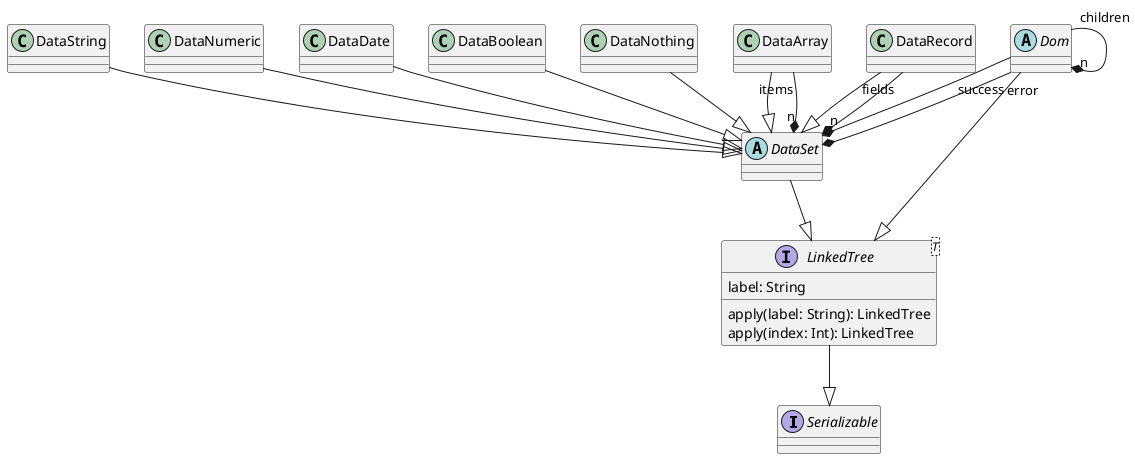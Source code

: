 @startuml

interface Serializable
interface LinkedTree<T> {
    label: String
    apply(label: String): LinkedTree
    apply(index: Int): LinkedTree
}

LinkedTree --|> Serializable

abstract class DataSet

class DataString
class DataNumeric
class DataDate
class DataBoolean
class DataNothing
class DataArray
class DataRecord

abstract class Dom

DataSet --|> LinkedTree
DataArray --|> DataSet
DataRecord --|> DataSet
DataString --|> DataSet
DataNumeric --|> DataSet
DataDate --|> DataSet
DataBoolean --|> DataSet
DataNothing --|> DataSet

Dom --|> LinkedTree
Dom "success" --* DataSet
Dom "error" --* DataSet
Dom "children" --* "n" Dom

DataArray "items" --* "n" DataSet
DataRecord "fields" --* "n" DataSet

@enduml